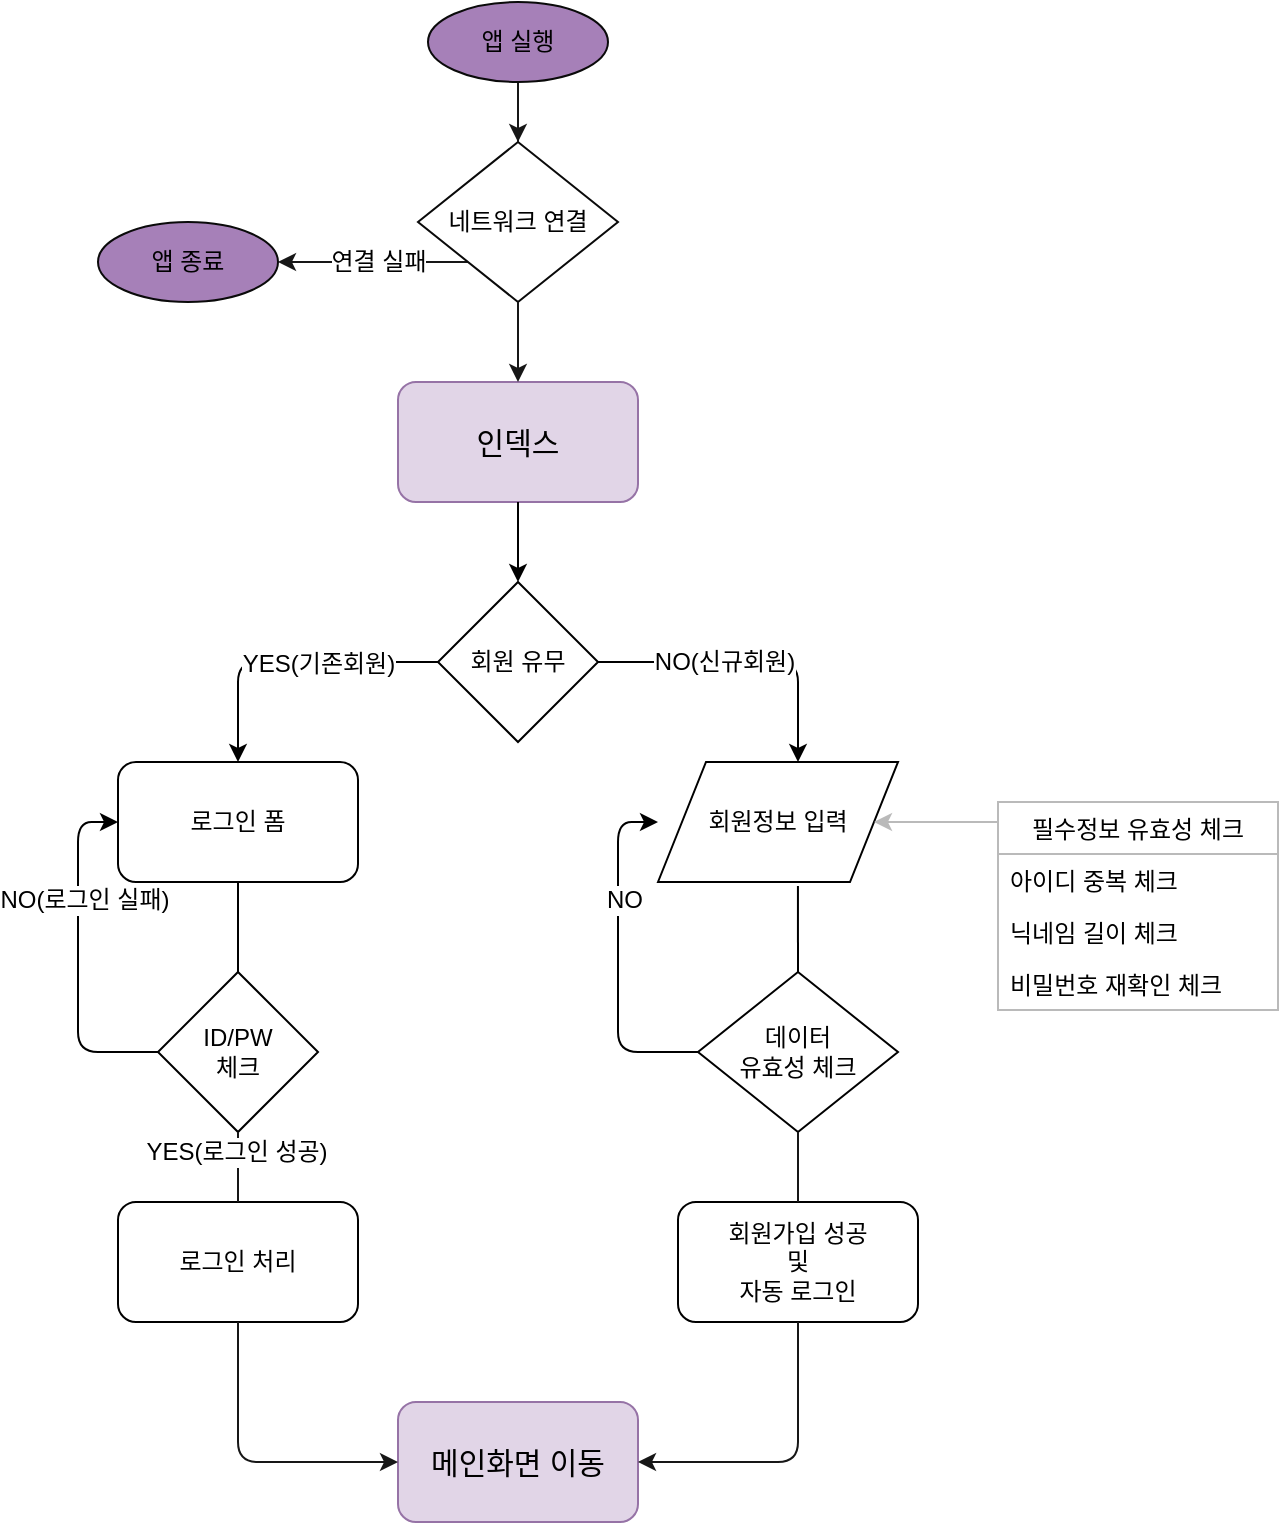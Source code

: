 <mxfile version="12.3.9" type="onedrive" pages="2"><diagram name="Log-in" id="74e2e168-ea6b-b213-b513-2b3c1d86103e"><mxGraphModel dx="964" dy="539" grid="1" gridSize="10" guides="1" tooltips="1" connect="1" arrows="1" fold="1" page="1" pageScale="1" pageWidth="1100" pageHeight="850" background="#ffffff" math="0" shadow="0"><root><mxCell id="0"/><mxCell id="1" parent="0"/><mxCell id="LL7CRL7ho0jkjb7n4CGV-4" value="" style="endArrow=classic;html=1;strokeColor=#171717;exitX=0;exitY=1;exitDx=0;exitDy=0;entryX=1;entryY=0.5;entryDx=0;entryDy=0;" parent="1" source="LL7CRL7ho0jkjb7n4CGV-1" target="dfp_E-g7b2S45pGnx6Qz-3" edge="1"><mxGeometry width="50" height="50" relative="1" as="geometry"><mxPoint x="280" y="150" as="sourcePoint"/><mxPoint x="260" y="180" as="targetPoint"/><Array as="points"><mxPoint x="280" y="160"/></Array></mxGeometry></mxCell><mxCell id="LL7CRL7ho0jkjb7n4CGV-6" value="연결 실패" style="text;html=1;resizable=0;points=[];align=center;verticalAlign=middle;labelBackgroundColor=#ffffff;" parent="LL7CRL7ho0jkjb7n4CGV-4" vertex="1" connectable="0"><mxGeometry x="-0.495" y="1" relative="1" as="geometry"><mxPoint x="-21" y="-1" as="offset"/></mxGeometry></mxCell><mxCell id="ZnXex-wxuNhb8ZUs6X9f-2" value="&lt;font style=&quot;font-size: 15px&quot;&gt;인덱스&lt;/font&gt;" style="rounded=1;whiteSpace=wrap;html=1;labelBackgroundColor=none;fillColor=#e1d5e7;strokeColor=#9673a6;" parent="1" vertex="1"><mxGeometry x="320" y="220" width="120" height="60" as="geometry"/></mxCell><mxCell id="ZnXex-wxuNhb8ZUs6X9f-3" value="회원 유무" style="rhombus;whiteSpace=wrap;html=1;" parent="1" vertex="1"><mxGeometry x="340" y="320" width="80" height="80" as="geometry"/></mxCell><mxCell id="ZnXex-wxuNhb8ZUs6X9f-5" value="" style="endArrow=classic;html=1;exitX=0;exitY=0.5;exitDx=0;exitDy=0;" parent="1" source="ZnXex-wxuNhb8ZUs6X9f-3" edge="1"><mxGeometry width="50" height="50" relative="1" as="geometry"><mxPoint x="280" y="390" as="sourcePoint"/><mxPoint x="240" y="410" as="targetPoint"/><Array as="points"><mxPoint x="240" y="360"/></Array></mxGeometry></mxCell><mxCell id="ZnXex-wxuNhb8ZUs6X9f-8" value="YES(기존회원)" style="text;html=1;resizable=0;points=[];align=center;verticalAlign=middle;labelBackgroundColor=#ffffff;" parent="ZnXex-wxuNhb8ZUs6X9f-5" vertex="1" connectable="0"><mxGeometry x="-0.2" y="1" relative="1" as="geometry"><mxPoint as="offset"/></mxGeometry></mxCell><mxCell id="ZnXex-wxuNhb8ZUs6X9f-9" value="" style="endArrow=classic;html=1;exitX=1;exitY=0.5;exitDx=0;exitDy=0;" parent="1" source="ZnXex-wxuNhb8ZUs6X9f-3" edge="1"><mxGeometry width="50" height="50" relative="1" as="geometry"><mxPoint x="420" y="390" as="sourcePoint"/><mxPoint x="520" y="410" as="targetPoint"/><Array as="points"><mxPoint x="520" y="360"/></Array></mxGeometry></mxCell><mxCell id="ZnXex-wxuNhb8ZUs6X9f-16" value="NO(신규회원)" style="text;html=1;resizable=0;points=[];align=center;verticalAlign=middle;labelBackgroundColor=#ffffff;" parent="ZnXex-wxuNhb8ZUs6X9f-9" vertex="1" connectable="0"><mxGeometry x="-0.16" relative="1" as="geometry"><mxPoint as="offset"/></mxGeometry></mxCell><mxCell id="ZnXex-wxuNhb8ZUs6X9f-17" value="" style="endArrow=classic;html=1;exitX=0.5;exitY=1;exitDx=0;exitDy=0;entryX=0.5;entryY=0;entryDx=0;entryDy=0;" parent="1" source="ZnXex-wxuNhb8ZUs6X9f-2" target="ZnXex-wxuNhb8ZUs6X9f-3" edge="1"><mxGeometry width="50" height="50" relative="1" as="geometry"><mxPoint x="230" y="490" as="sourcePoint"/><mxPoint x="280" y="440" as="targetPoint"/></mxGeometry></mxCell><mxCell id="ZnXex-wxuNhb8ZUs6X9f-18" value="로그인 폼" style="rounded=1;whiteSpace=wrap;html=1;" parent="1" vertex="1"><mxGeometry x="180" y="410" width="120" height="60" as="geometry"/></mxCell><mxCell id="ZnXex-wxuNhb8ZUs6X9f-19" value="ID/PW&lt;br&gt;체크" style="rhombus;whiteSpace=wrap;html=1;" parent="1" vertex="1"><mxGeometry x="200" y="515" width="80" height="80" as="geometry"/></mxCell><mxCell id="ZnXex-wxuNhb8ZUs6X9f-22" value="" style="endArrow=none;html=1;entryX=0.5;entryY=1;entryDx=0;entryDy=0;exitX=0.5;exitY=0;exitDx=0;exitDy=0;" parent="1" source="ZnXex-wxuNhb8ZUs6X9f-19" target="ZnXex-wxuNhb8ZUs6X9f-18" edge="1"><mxGeometry width="50" height="50" relative="1" as="geometry"><mxPoint x="180" y="670" as="sourcePoint"/><mxPoint x="230" y="620" as="targetPoint"/></mxGeometry></mxCell><mxCell id="ZnXex-wxuNhb8ZUs6X9f-23" value="" style="endArrow=classic;html=1;exitX=0;exitY=0.5;exitDx=0;exitDy=0;entryX=0;entryY=0.5;entryDx=0;entryDy=0;" parent="1" source="ZnXex-wxuNhb8ZUs6X9f-19" target="ZnXex-wxuNhb8ZUs6X9f-18" edge="1"><mxGeometry width="50" height="50" relative="1" as="geometry"><mxPoint x="180" y="670" as="sourcePoint"/><mxPoint x="230" y="620" as="targetPoint"/><Array as="points"><mxPoint x="160" y="555"/><mxPoint x="160" y="440"/></Array></mxGeometry></mxCell><mxCell id="ZnXex-wxuNhb8ZUs6X9f-24" value="NO(로그인 실패)" style="text;html=1;resizable=0;points=[];align=center;verticalAlign=middle;labelBackgroundColor=#ffffff;" parent="ZnXex-wxuNhb8ZUs6X9f-23" vertex="1" connectable="0"><mxGeometry x="0.326" y="-3" relative="1" as="geometry"><mxPoint as="offset"/></mxGeometry></mxCell><mxCell id="ZnXex-wxuNhb8ZUs6X9f-25" value="회원정보 입력" style="shape=parallelogram;perimeter=parallelogramPerimeter;whiteSpace=wrap;html=1;" parent="1" vertex="1"><mxGeometry x="450" y="410" width="120" height="60" as="geometry"/></mxCell><mxCell id="ZnXex-wxuNhb8ZUs6X9f-33" value="필수정보 유효성 체크" style="swimlane;fontStyle=0;childLayout=stackLayout;horizontal=1;startSize=26;fillColor=none;horizontalStack=0;resizeParent=1;resizeParentMax=0;resizeLast=0;collapsible=1;marginBottom=0;labelBorderColor=none;strokeColor=#bababa;labelBackgroundColor=none;" parent="1" vertex="1"><mxGeometry x="620" y="430" width="140" height="104" as="geometry"><mxRectangle x="430" y="410" width="50" height="26" as="alternateBounds"/></mxGeometry></mxCell><mxCell id="ZnXex-wxuNhb8ZUs6X9f-34" value="아이디 중복 체크" style="text;strokeColor=none;fillColor=none;align=left;verticalAlign=top;spacingLeft=4;spacingRight=4;overflow=hidden;rotatable=0;points=[[0,0.5],[1,0.5]];portConstraint=eastwest;" parent="ZnXex-wxuNhb8ZUs6X9f-33" vertex="1"><mxGeometry y="26" width="140" height="26" as="geometry"/></mxCell><mxCell id="ZnXex-wxuNhb8ZUs6X9f-35" value="닉네임 길이 체크" style="text;strokeColor=none;fillColor=none;align=left;verticalAlign=top;spacingLeft=4;spacingRight=4;overflow=hidden;rotatable=0;points=[[0,0.5],[1,0.5]];portConstraint=eastwest;" parent="ZnXex-wxuNhb8ZUs6X9f-33" vertex="1"><mxGeometry y="52" width="140" height="26" as="geometry"/></mxCell><mxCell id="ZnXex-wxuNhb8ZUs6X9f-36" value="비밀번호 재확인 체크" style="text;strokeColor=none;fillColor=none;align=left;verticalAlign=top;spacingLeft=4;spacingRight=4;overflow=hidden;rotatable=0;points=[[0,0.5],[1,0.5]];portConstraint=eastwest;" parent="ZnXex-wxuNhb8ZUs6X9f-33" vertex="1"><mxGeometry y="78" width="140" height="26" as="geometry"/></mxCell><mxCell id="ZnXex-wxuNhb8ZUs6X9f-47" value="" style="endArrow=classic;html=1;entryX=1;entryY=0.5;entryDx=0;entryDy=0;fillColor=#f5f5f5;strokeColor=#BABABA;" parent="1" target="ZnXex-wxuNhb8ZUs6X9f-25" edge="1"><mxGeometry width="50" height="50" relative="1" as="geometry"><mxPoint x="620" y="440" as="sourcePoint"/><mxPoint x="420" y="620" as="targetPoint"/></mxGeometry></mxCell><mxCell id="ZnXex-wxuNhb8ZUs6X9f-48" value="데이터&lt;br&gt;유효성 체크" style="rhombus;whiteSpace=wrap;html=1;" parent="1" vertex="1"><mxGeometry x="470" y="515" width="100" height="80" as="geometry"/></mxCell><mxCell id="ZnXex-wxuNhb8ZUs6X9f-49" value="" style="endArrow=none;html=1;entryX=0.583;entryY=1.033;entryDx=0;entryDy=0;exitX=0.5;exitY=0;exitDx=0;exitDy=0;entryPerimeter=0;" parent="1" source="ZnXex-wxuNhb8ZUs6X9f-48" target="ZnXex-wxuNhb8ZUs6X9f-25" edge="1"><mxGeometry width="50" height="50" relative="1" as="geometry"><mxPoint x="450" y="670" as="sourcePoint"/><mxPoint x="510" y="470" as="targetPoint"/></mxGeometry></mxCell><mxCell id="ZnXex-wxuNhb8ZUs6X9f-50" value="" style="endArrow=classic;html=1;exitX=0;exitY=0.5;exitDx=0;exitDy=0;entryX=0;entryY=0.5;entryDx=0;entryDy=0;" parent="1" source="ZnXex-wxuNhb8ZUs6X9f-48" edge="1"><mxGeometry width="50" height="50" relative="1" as="geometry"><mxPoint x="450" y="670" as="sourcePoint"/><mxPoint x="450" y="440" as="targetPoint"/><Array as="points"><mxPoint x="430" y="555"/><mxPoint x="430" y="440"/></Array></mxGeometry></mxCell><mxCell id="ZnXex-wxuNhb8ZUs6X9f-51" value="NO" style="text;html=1;resizable=0;points=[];align=center;verticalAlign=middle;labelBackgroundColor=#ffffff;" parent="ZnXex-wxuNhb8ZUs6X9f-50" vertex="1" connectable="0"><mxGeometry x="0.326" y="-3" relative="1" as="geometry"><mxPoint as="offset"/></mxGeometry></mxCell><mxCell id="ZnXex-wxuNhb8ZUs6X9f-52" value="회원가입 성공&lt;br&gt;및&lt;br&gt;자동 로그인" style="rounded=1;whiteSpace=wrap;html=1;" parent="1" vertex="1"><mxGeometry x="460" y="630" width="120" height="60" as="geometry"/></mxCell><mxCell id="ZnXex-wxuNhb8ZUs6X9f-53" value="" style="endArrow=none;html=1;strokeColor=#171717;entryX=0.5;entryY=1;entryDx=0;entryDy=0;exitX=0.5;exitY=0;exitDx=0;exitDy=0;" parent="1" source="ZnXex-wxuNhb8ZUs6X9f-52" target="ZnXex-wxuNhb8ZUs6X9f-48" edge="1"><mxGeometry width="50" height="50" relative="1" as="geometry"><mxPoint x="500" y="640" as="sourcePoint"/><mxPoint x="520" y="600" as="targetPoint"/></mxGeometry></mxCell><mxCell id="ZnXex-wxuNhb8ZUs6X9f-54" value="로그인 처리" style="rounded=1;whiteSpace=wrap;html=1;" parent="1" vertex="1"><mxGeometry x="180" y="630" width="120" height="60" as="geometry"/></mxCell><mxCell id="ZnXex-wxuNhb8ZUs6X9f-55" value="" style="endArrow=none;html=1;strokeColor=#171717;entryX=0.5;entryY=1;entryDx=0;entryDy=0;exitX=0.5;exitY=0;exitDx=0;exitDy=0;" parent="1" source="ZnXex-wxuNhb8ZUs6X9f-54" target="ZnXex-wxuNhb8ZUs6X9f-19" edge="1"><mxGeometry width="50" height="50" relative="1" as="geometry"><mxPoint x="130" y="760" as="sourcePoint"/><mxPoint x="250" y="600" as="targetPoint"/></mxGeometry></mxCell><mxCell id="ZnXex-wxuNhb8ZUs6X9f-56" value="YES(로그인 성공)" style="text;html=1;resizable=0;points=[];align=center;verticalAlign=middle;labelBackgroundColor=#ffffff;" parent="ZnXex-wxuNhb8ZUs6X9f-55" vertex="1" connectable="0"><mxGeometry x="0.461" y="1" relative="1" as="geometry"><mxPoint as="offset"/></mxGeometry></mxCell><mxCell id="ZnXex-wxuNhb8ZUs6X9f-57" value="&lt;span style=&quot;font-size: 15px&quot;&gt;메인화면 이동&lt;/span&gt;" style="rounded=1;whiteSpace=wrap;html=1;labelBackgroundColor=none;fillColor=#e1d5e7;strokeColor=#9673a6;" parent="1" vertex="1"><mxGeometry x="320" y="730" width="120" height="60" as="geometry"/></mxCell><mxCell id="ZnXex-wxuNhb8ZUs6X9f-59" value="" style="endArrow=classic;html=1;strokeColor=#171717;exitX=0.5;exitY=1;exitDx=0;exitDy=0;entryX=1;entryY=0.5;entryDx=0;entryDy=0;" parent="1" source="ZnXex-wxuNhb8ZUs6X9f-52" target="ZnXex-wxuNhb8ZUs6X9f-57" edge="1"><mxGeometry width="50" height="50" relative="1" as="geometry"><mxPoint x="470" y="780" as="sourcePoint"/><mxPoint x="520" y="730" as="targetPoint"/><Array as="points"><mxPoint x="520" y="760"/></Array></mxGeometry></mxCell><mxCell id="ZnXex-wxuNhb8ZUs6X9f-60" value="" style="endArrow=classic;html=1;strokeColor=#171717;entryX=0;entryY=0.5;entryDx=0;entryDy=0;exitX=0.5;exitY=1;exitDx=0;exitDy=0;" parent="1" source="ZnXex-wxuNhb8ZUs6X9f-54" target="ZnXex-wxuNhb8ZUs6X9f-57" edge="1"><mxGeometry width="50" height="50" relative="1" as="geometry"><mxPoint x="230" y="780" as="sourcePoint"/><mxPoint x="280" y="730" as="targetPoint"/><Array as="points"><mxPoint x="240" y="760"/></Array></mxGeometry></mxCell><mxCell id="LL7CRL7ho0jkjb7n4CGV-1" value="네트워크 연결" style="rhombus;whiteSpace=wrap;html=1;labelBackgroundColor=none;strokeColor=#0A0A0A;" parent="1" vertex="1"><mxGeometry x="330" y="100" width="100" height="80" as="geometry"/></mxCell><mxCell id="LL7CRL7ho0jkjb7n4CGV-3" value="" style="endArrow=classic;html=1;strokeColor=#171717;entryX=0.5;entryY=0;entryDx=0;entryDy=0;exitX=0.5;exitY=1;exitDx=0;exitDy=0;" parent="1" source="LL7CRL7ho0jkjb7n4CGV-1" target="ZnXex-wxuNhb8ZUs6X9f-2" edge="1"><mxGeometry width="50" height="50" relative="1" as="geometry"><mxPoint x="350" y="200" as="sourcePoint"/><mxPoint x="400" y="150" as="targetPoint"/></mxGeometry></mxCell><mxCell id="LL7CRL7ho0jkjb7n4CGV-8" value="" style="endArrow=none;html=1;strokeColor=#171717;entryX=0.5;entryY=1;entryDx=0;entryDy=0;exitX=0.5;exitY=0;exitDx=0;exitDy=0;" parent="1" source="LL7CRL7ho0jkjb7n4CGV-1" edge="1"><mxGeometry width="50" height="50" relative="1" as="geometry"><mxPoint x="370" y="120" as="sourcePoint"/><mxPoint x="380" y="70" as="targetPoint"/></mxGeometry></mxCell><mxCell id="dfp_E-g7b2S45pGnx6Qz-2" value="" style="edgeStyle=orthogonalEdgeStyle;rounded=0;orthogonalLoop=1;jettySize=auto;html=1;strokeColor=#171717;exitX=0.5;exitY=1;exitDx=0;exitDy=0;" parent="1" source="dfp_E-g7b2S45pGnx6Qz-1" target="LL7CRL7ho0jkjb7n4CGV-1" edge="1"><mxGeometry relative="1" as="geometry"/></mxCell><mxCell id="dfp_E-g7b2S45pGnx6Qz-1" value="앱 실행" style="ellipse;whiteSpace=wrap;html=1;labelBackgroundColor=none;strokeColor=#0A0A0A;fillColor=#A680B8;" parent="1" vertex="1"><mxGeometry x="335" y="30" width="90" height="40" as="geometry"/></mxCell><mxCell id="dfp_E-g7b2S45pGnx6Qz-3" value="앱 종료" style="ellipse;whiteSpace=wrap;html=1;labelBackgroundColor=none;strokeColor=#0A0A0A;fillColor=#A680B8;" parent="1" vertex="1"><mxGeometry x="170" y="140" width="90" height="40" as="geometry"/></mxCell></root></mxGraphModel></diagram><diagram id="YJBhfMKDZl7mQnNLi0f7" name="Main Page"><mxGraphModel dx="1928" dy="1078" grid="1" gridSize="10" guides="1" tooltips="1" connect="1" arrows="1" fold="1" page="1" pageScale="1" pageWidth="827" pageHeight="1169" math="0" shadow="0"><root><mxCell id="H-i-yk4U3IOn-q89FmnQ-0"/><mxCell id="H-i-yk4U3IOn-q89FmnQ-1" parent="H-i-yk4U3IOn-q89FmnQ-0"/><mxCell id="Wct05FEWjWWatnvo0D67-0" value="&lt;span style=&quot;font-size: 15px&quot;&gt;메인화면&lt;/span&gt;" style="rounded=1;whiteSpace=wrap;html=1;labelBackgroundColor=none;fillColor=#e1d5e7;strokeColor=#9673a6;" parent="H-i-yk4U3IOn-q89FmnQ-1" vertex="1"><mxGeometry x="900" y="60" width="120" height="60" as="geometry"/></mxCell><mxCell id="Fy0FXyMTk-oezIO-cPA2-5" style="edgeStyle=orthogonalEdgeStyle;rounded=0;orthogonalLoop=1;jettySize=auto;html=1;exitX=0.75;exitY=1;exitDx=0;exitDy=0;entryX=0.5;entryY=0;entryDx=0;entryDy=0;strokeColor=#171717;endArrow=none;endFill=0;" parent="H-i-yk4U3IOn-q89FmnQ-1" source="NPK5zkkTzJlFKnmBP8ig-86" target="U26ihh4FWvxSaIrUNKUW-2" edge="1"><mxGeometry relative="1" as="geometry"><Array as="points"><mxPoint x="610" y="846.5"/></Array></mxGeometry></mxCell><mxCell id="NPK5zkkTzJlFKnmBP8ig-86" value="완결" style="rounded=1;whiteSpace=wrap;html=1;labelBackgroundColor=none;strokeColor=#9673a6;fillColor=#e1d5e7;" parent="H-i-yk4U3IOn-q89FmnQ-1" vertex="1"><mxGeometry x="520" y="256.5" width="120" height="30" as="geometry"/></mxCell><mxCell id="NPK5zkkTzJlFKnmBP8ig-88" value="검색" style="rounded=1;whiteSpace=wrap;html=1;labelBackgroundColor=none;strokeColor=#9673a6;fillColor=#e1d5e7;" parent="H-i-yk4U3IOn-q89FmnQ-1" vertex="1"><mxGeometry x="840" y="256.5" width="120" height="60" as="geometry"/></mxCell><mxCell id="Vjn4NgFZdwxoFB7Qi_Ha-0" value="검색 결과" style="rounded=1;whiteSpace=wrap;html=1;labelBackgroundColor=none;" parent="H-i-yk4U3IOn-q89FmnQ-1" vertex="1"><mxGeometry x="840" y="356.5" width="120" height="60" as="geometry"/></mxCell><mxCell id="U26ihh4FWvxSaIrUNKUW-2" value="작품 숨김" style="rhombus;whiteSpace=wrap;html=1;labelBackgroundColor=none;" parent="H-i-yk4U3IOn-q89FmnQ-1" vertex="1"><mxGeometry x="540" y="846.5" width="80" height="80" as="geometry"/></mxCell><mxCell id="U26ihh4FWvxSaIrUNKUW-3" value="확장 검색 결과" style="rounded=1;whiteSpace=wrap;html=1;labelBackgroundColor=none;" parent="H-i-yk4U3IOn-q89FmnQ-1" vertex="1"><mxGeometry x="520" y="966.5" width="120" height="60" as="geometry"/></mxCell><mxCell id="U26ihh4FWvxSaIrUNKUW-5" value="" style="endArrow=classic;html=1;strokeColor=#171717;exitX=0.5;exitY=1;exitDx=0;exitDy=0;entryX=0.5;entryY=0;entryDx=0;entryDy=0;" parent="H-i-yk4U3IOn-q89FmnQ-1" source="NPK5zkkTzJlFKnmBP8ig-88" target="Vjn4NgFZdwxoFB7Qi_Ha-0" edge="1"><mxGeometry width="50" height="50" relative="1" as="geometry"><mxPoint x="880" y="366.5" as="sourcePoint"/><mxPoint x="930" y="316.5" as="targetPoint"/></mxGeometry></mxCell><mxCell id="U26ihh4FWvxSaIrUNKUW-6" value="" style="endArrow=classic;html=1;strokeColor=#171717;exitX=0.5;exitY=1;exitDx=0;exitDy=0;entryX=0.5;entryY=0;entryDx=0;entryDy=0;" parent="H-i-yk4U3IOn-q89FmnQ-1" source="U26ihh4FWvxSaIrUNKUW-2" target="U26ihh4FWvxSaIrUNKUW-3" edge="1"><mxGeometry width="50" height="50" relative="1" as="geometry"><mxPoint x="504.5" y="876.5" as="sourcePoint"/><mxPoint x="444.5" y="876.5" as="targetPoint"/></mxGeometry></mxCell><mxCell id="U26ihh4FWvxSaIrUNKUW-9" value="Yes" style="text;html=1;resizable=0;points=[];align=center;verticalAlign=middle;labelBackgroundColor=#ffffff;" parent="U26ihh4FWvxSaIrUNKUW-6" vertex="1" connectable="0"><mxGeometry x="-0.5" y="-2" relative="1" as="geometry"><mxPoint x="-16" as="offset"/></mxGeometry></mxCell><mxCell id="U26ihh4FWvxSaIrUNKUW-8" value="" style="endArrow=none;html=1;strokeColor=#171717;entryX=0.5;entryY=1;entryDx=0;entryDy=0;exitX=1;exitY=0.5;exitDx=0;exitDy=0;" parent="H-i-yk4U3IOn-q89FmnQ-1" source="U26ihh4FWvxSaIrUNKUW-2" target="Vjn4NgFZdwxoFB7Qi_Ha-0" edge="1"><mxGeometry width="50" height="50" relative="1" as="geometry"><mxPoint x="880" y="466.5" as="sourcePoint"/><mxPoint x="930" y="416.5" as="targetPoint"/><Array as="points"><mxPoint x="900" y="886.5"/></Array></mxGeometry></mxCell><mxCell id="U26ihh4FWvxSaIrUNKUW-10" value="웹툰 검색 결과" style="rounded=0;whiteSpace=wrap;html=1;labelBackgroundColor=none;" parent="H-i-yk4U3IOn-q89FmnQ-1" vertex="1"><mxGeometry x="980" y="346.5" width="120" height="30" as="geometry"/></mxCell><mxCell id="U26ihh4FWvxSaIrUNKUW-11" value="작가 검색 결과" style="rounded=0;whiteSpace=wrap;html=1;labelBackgroundColor=none;" parent="H-i-yk4U3IOn-q89FmnQ-1" vertex="1"><mxGeometry x="980" y="396.5" width="120" height="30" as="geometry"/></mxCell><mxCell id="U26ihh4FWvxSaIrUNKUW-12" value="" style="endArrow=none;html=1;strokeColor=#171717;entryX=0;entryY=0.5;entryDx=0;entryDy=0;exitX=1;exitY=0.25;exitDx=0;exitDy=0;" parent="H-i-yk4U3IOn-q89FmnQ-1" source="Vjn4NgFZdwxoFB7Qi_Ha-0" target="U26ihh4FWvxSaIrUNKUW-10" edge="1"><mxGeometry width="50" height="50" relative="1" as="geometry"><mxPoint x="790" y="586.5" as="sourcePoint"/><mxPoint x="840" y="536.5" as="targetPoint"/></mxGeometry></mxCell><mxCell id="U26ihh4FWvxSaIrUNKUW-13" value="" style="endArrow=none;html=1;strokeColor=#171717;exitX=1;exitY=0.75;exitDx=0;exitDy=0;entryX=0;entryY=0.5;entryDx=0;entryDy=0;" parent="H-i-yk4U3IOn-q89FmnQ-1" source="Vjn4NgFZdwxoFB7Qi_Ha-0" target="U26ihh4FWvxSaIrUNKUW-11" edge="1"><mxGeometry width="50" height="50" relative="1" as="geometry"><mxPoint x="1010" y="326.5" as="sourcePoint"/><mxPoint x="1060" y="276.5" as="targetPoint"/></mxGeometry></mxCell><mxCell id="U26ihh4FWvxSaIrUNKUW-14" value="요일별" style="swimlane;fontStyle=0;childLayout=stackLayout;horizontal=1;startSize=26;fillColor=#e1d5e7;horizontalStack=0;resizeParent=1;resizeParentMax=0;resizeLast=0;collapsible=1;marginBottom=0;labelBackgroundColor=none;strokeColor=#9673a6;" parent="H-i-yk4U3IOn-q89FmnQ-1" vertex="1"><mxGeometry x="190" y="257.5" width="140" height="208" as="geometry"/></mxCell><mxCell id="U26ihh4FWvxSaIrUNKUW-15" value="월" style="text;strokeColor=#000000;fillColor=none;align=center;verticalAlign=top;spacingLeft=4;spacingRight=4;overflow=hidden;rotatable=0;points=[[0,0.5],[1,0.5]];portConstraint=eastwest;" parent="U26ihh4FWvxSaIrUNKUW-14" vertex="1"><mxGeometry y="26" width="140" height="26" as="geometry"/></mxCell><mxCell id="U26ihh4FWvxSaIrUNKUW-16" value="화" style="text;strokeColor=#000000;fillColor=none;align=center;verticalAlign=top;spacingLeft=4;spacingRight=4;overflow=hidden;rotatable=0;points=[[0,0.5],[1,0.5]];portConstraint=eastwest;" parent="U26ihh4FWvxSaIrUNKUW-14" vertex="1"><mxGeometry y="52" width="140" height="26" as="geometry"/></mxCell><mxCell id="U26ihh4FWvxSaIrUNKUW-18" value="수" style="text;strokeColor=#000000;fillColor=none;align=center;verticalAlign=top;spacingLeft=4;spacingRight=4;overflow=hidden;rotatable=0;points=[[0,0.5],[1,0.5]];portConstraint=eastwest;" parent="U26ihh4FWvxSaIrUNKUW-14" vertex="1"><mxGeometry y="78" width="140" height="26" as="geometry"/></mxCell><mxCell id="U26ihh4FWvxSaIrUNKUW-17" value="목" style="text;strokeColor=#000000;fillColor=none;align=center;verticalAlign=top;spacingLeft=4;spacingRight=4;overflow=hidden;rotatable=0;points=[[0,0.5],[1,0.5]];portConstraint=eastwest;" parent="U26ihh4FWvxSaIrUNKUW-14" vertex="1"><mxGeometry y="104" width="140" height="26" as="geometry"/></mxCell><mxCell id="U26ihh4FWvxSaIrUNKUW-19" value="금" style="text;strokeColor=#000000;fillColor=none;align=center;verticalAlign=top;spacingLeft=4;spacingRight=4;overflow=hidden;rotatable=0;points=[[0,0.5],[1,0.5]];portConstraint=eastwest;" parent="U26ihh4FWvxSaIrUNKUW-14" vertex="1"><mxGeometry y="130" width="140" height="26" as="geometry"/></mxCell><mxCell id="U26ihh4FWvxSaIrUNKUW-20" value="토" style="text;strokeColor=#000000;fillColor=none;align=center;verticalAlign=top;spacingLeft=4;spacingRight=4;overflow=hidden;rotatable=0;points=[[0,0.5],[1,0.5]];portConstraint=eastwest;" parent="U26ihh4FWvxSaIrUNKUW-14" vertex="1"><mxGeometry y="156" width="140" height="26" as="geometry"/></mxCell><mxCell id="U26ihh4FWvxSaIrUNKUW-21" value="일" style="text;strokeColor=#000000;fillColor=none;align=center;verticalAlign=top;spacingLeft=4;spacingRight=4;overflow=hidden;rotatable=0;points=[[0,0.5],[1,0.5]];portConstraint=eastwest;" parent="U26ihh4FWvxSaIrUNKUW-14" vertex="1"><mxGeometry y="182" width="140" height="26" as="geometry"/></mxCell><mxCell id="U26ihh4FWvxSaIrUNKUW-23" value="2차 정렬 기준" style="swimlane;fontStyle=0;childLayout=stackLayout;horizontal=1;startSize=26;fillColor=none;horizontalStack=0;resizeParent=1;resizeParentMax=0;resizeLast=0;collapsible=1;marginBottom=0;labelBackgroundColor=none;strokeColor=#BABABA;align=center;" parent="H-i-yk4U3IOn-q89FmnQ-1" vertex="1"><mxGeometry x="374.5" y="686.5" width="91" height="104" as="geometry"/></mxCell><mxCell id="U26ihh4FWvxSaIrUNKUW-24" value="제목순" style="text;strokeColor=none;fillColor=none;align=center;verticalAlign=top;spacingLeft=4;spacingRight=4;overflow=hidden;rotatable=0;points=[[0,0.5],[1,0.5]];portConstraint=eastwest;" parent="U26ihh4FWvxSaIrUNKUW-23" vertex="1"><mxGeometry y="26" width="91" height="26" as="geometry"/></mxCell><mxCell id="U26ihh4FWvxSaIrUNKUW-25" value="업데이트순" style="text;strokeColor=none;fillColor=none;align=center;verticalAlign=top;spacingLeft=4;spacingRight=4;overflow=hidden;rotatable=0;points=[[0,0.5],[1,0.5]];portConstraint=eastwest;" parent="U26ihh4FWvxSaIrUNKUW-23" vertex="1"><mxGeometry y="52" width="91" height="26" as="geometry"/></mxCell><mxCell id="U26ihh4FWvxSaIrUNKUW-26" value="연재처순" style="text;strokeColor=none;fillColor=none;align=center;verticalAlign=top;spacingLeft=4;spacingRight=4;overflow=hidden;rotatable=0;points=[[0,0.5],[1,0.5]];portConstraint=eastwest;" parent="U26ihh4FWvxSaIrUNKUW-23" vertex="1"><mxGeometry y="78" width="91" height="26" as="geometry"/></mxCell><mxCell id="U26ihh4FWvxSaIrUNKUW-71" style="edgeStyle=orthogonalEdgeStyle;rounded=0;orthogonalLoop=1;jettySize=auto;html=1;exitX=0.739;exitY=0.985;exitDx=0;exitDy=0;entryX=0.5;entryY=0;entryDx=0;entryDy=0;strokeColor=#171717;exitPerimeter=0;" parent="H-i-yk4U3IOn-q89FmnQ-1" source="U26ihh4FWvxSaIrUNKUW-59" target="U26ihh4FWvxSaIrUNKUW-27" edge="1"><mxGeometry relative="1" as="geometry"><Array as="points"><mxPoint x="420" y="236.5"/><mxPoint x="420" y="236.5"/></Array></mxGeometry></mxCell><mxCell id="U26ihh4FWvxSaIrUNKUW-27" value="장르별" style="swimlane;fontStyle=0;childLayout=stackLayout;horizontal=1;startSize=26;fillColor=#e1d5e7;horizontalStack=0;resizeParent=1;resizeParentMax=0;resizeLast=0;collapsible=1;marginBottom=0;labelBackgroundColor=none;strokeColor=#9673a6;" parent="H-i-yk4U3IOn-q89FmnQ-1" vertex="1"><mxGeometry x="350" y="257.5" width="140" height="364" as="geometry"/></mxCell><mxCell id="U26ihh4FWvxSaIrUNKUW-28" value="감성" style="text;strokeColor=#000000;fillColor=none;align=center;verticalAlign=top;spacingLeft=4;spacingRight=4;overflow=hidden;rotatable=0;points=[[0,0.5],[1,0.5]];portConstraint=eastwest;" parent="U26ihh4FWvxSaIrUNKUW-27" vertex="1"><mxGeometry y="26" width="140" height="26" as="geometry"/></mxCell><mxCell id="U26ihh4FWvxSaIrUNKUW-29" value="개그" style="text;strokeColor=#000000;fillColor=none;align=center;verticalAlign=top;spacingLeft=4;spacingRight=4;overflow=hidden;rotatable=0;points=[[0,0.5],[1,0.5]];portConstraint=eastwest;" parent="U26ihh4FWvxSaIrUNKUW-27" vertex="1"><mxGeometry y="52" width="140" height="26" as="geometry"/></mxCell><mxCell id="U26ihh4FWvxSaIrUNKUW-30" value="드라마" style="text;strokeColor=#000000;fillColor=none;align=center;verticalAlign=top;spacingLeft=4;spacingRight=4;overflow=hidden;rotatable=0;points=[[0,0.5],[1,0.5]];portConstraint=eastwest;" parent="U26ihh4FWvxSaIrUNKUW-27" vertex="1"><mxGeometry y="78" width="140" height="26" as="geometry"/></mxCell><mxCell id="U26ihh4FWvxSaIrUNKUW-31" value="순정" style="text;strokeColor=#000000;fillColor=none;align=center;verticalAlign=top;spacingLeft=4;spacingRight=4;overflow=hidden;rotatable=0;points=[[0,0.5],[1,0.5]];portConstraint=eastwest;" parent="U26ihh4FWvxSaIrUNKUW-27" vertex="1"><mxGeometry y="104" width="140" height="26" as="geometry"/></mxCell><mxCell id="U26ihh4FWvxSaIrUNKUW-32" value="스릴러" style="text;strokeColor=#000000;fillColor=none;align=center;verticalAlign=top;spacingLeft=4;spacingRight=4;overflow=hidden;rotatable=0;points=[[0,0.5],[1,0.5]];portConstraint=eastwest;" parent="U26ihh4FWvxSaIrUNKUW-27" vertex="1"><mxGeometry y="130" width="140" height="26" as="geometry"/></mxCell><mxCell id="U26ihh4FWvxSaIrUNKUW-33" value="스토리" style="text;strokeColor=#000000;fillColor=none;align=center;verticalAlign=top;spacingLeft=4;spacingRight=4;overflow=hidden;rotatable=0;points=[[0,0.5],[1,0.5]];portConstraint=eastwest;" parent="U26ihh4FWvxSaIrUNKUW-27" vertex="1"><mxGeometry y="156" width="140" height="26" as="geometry"/></mxCell><mxCell id="U26ihh4FWvxSaIrUNKUW-34" value="스포츠" style="text;strokeColor=#000000;fillColor=none;align=center;verticalAlign=top;spacingLeft=4;spacingRight=4;overflow=hidden;rotatable=0;points=[[0,0.5],[1,0.5]];portConstraint=eastwest;" parent="U26ihh4FWvxSaIrUNKUW-27" vertex="1"><mxGeometry y="182" width="140" height="26" as="geometry"/></mxCell><mxCell id="U26ihh4FWvxSaIrUNKUW-35" value="시대극" style="text;strokeColor=#000000;fillColor=none;align=center;verticalAlign=top;spacingLeft=4;spacingRight=4;overflow=hidden;rotatable=0;points=[[0,0.5],[1,0.5]];portConstraint=eastwest;" parent="U26ihh4FWvxSaIrUNKUW-27" vertex="1"><mxGeometry y="208" width="140" height="26" as="geometry"/></mxCell><mxCell id="U26ihh4FWvxSaIrUNKUW-36" value="옴니버스" style="text;strokeColor=#000000;fillColor=none;align=center;verticalAlign=top;spacingLeft=4;spacingRight=4;overflow=hidden;rotatable=0;points=[[0,0.5],[1,0.5]];portConstraint=eastwest;" parent="U26ihh4FWvxSaIrUNKUW-27" vertex="1"><mxGeometry y="234" width="140" height="26" as="geometry"/></mxCell><mxCell id="U26ihh4FWvxSaIrUNKUW-37" value="액션" style="text;strokeColor=#000000;fillColor=none;align=center;verticalAlign=top;spacingLeft=4;spacingRight=4;overflow=hidden;rotatable=0;points=[[0,0.5],[1,0.5]];portConstraint=eastwest;" parent="U26ihh4FWvxSaIrUNKUW-27" vertex="1"><mxGeometry y="260" width="140" height="26" as="geometry"/></mxCell><mxCell id="U26ihh4FWvxSaIrUNKUW-38" value="일상" style="text;strokeColor=#000000;fillColor=none;align=center;verticalAlign=top;spacingLeft=4;spacingRight=4;overflow=hidden;rotatable=0;points=[[0,0.5],[1,0.5]];portConstraint=eastwest;" parent="U26ihh4FWvxSaIrUNKUW-27" vertex="1"><mxGeometry y="286" width="140" height="26" as="geometry"/></mxCell><mxCell id="U26ihh4FWvxSaIrUNKUW-39" value="에피소드" style="text;strokeColor=#000000;fillColor=none;align=center;verticalAlign=top;spacingLeft=4;spacingRight=4;overflow=hidden;rotatable=0;points=[[0,0.5],[1,0.5]];portConstraint=eastwest;" parent="U26ihh4FWvxSaIrUNKUW-27" vertex="1"><mxGeometry y="312" width="140" height="26" as="geometry"/></mxCell><mxCell id="U26ihh4FWvxSaIrUNKUW-40" value="판타지" style="text;strokeColor=#000000;fillColor=none;align=center;verticalAlign=top;spacingLeft=4;spacingRight=4;overflow=hidden;rotatable=0;points=[[0,0.5],[1,0.5]];portConstraint=eastwest;" parent="U26ihh4FWvxSaIrUNKUW-27" vertex="1"><mxGeometry y="338" width="140" height="26" as="geometry"/></mxCell><mxCell id="U26ihh4FWvxSaIrUNKUW-43" value="연재처" style="swimlane;fontStyle=0;childLayout=stackLayout;horizontal=1;startSize=26;fillColor=#e1d5e7;horizontalStack=0;resizeParent=1;resizeParentMax=0;resizeLast=0;collapsible=1;marginBottom=0;labelBackgroundColor=none;strokeColor=#9673a6;" parent="H-i-yk4U3IOn-q89FmnQ-1" vertex="1"><mxGeometry x="670" y="256.5" width="140" height="416" as="geometry"/></mxCell><mxCell id="U26ihh4FWvxSaIrUNKUW-44" value="네이버" style="text;strokeColor=#000000;fillColor=none;align=center;verticalAlign=top;spacingLeft=4;spacingRight=4;overflow=hidden;rotatable=0;points=[[0,0.5],[1,0.5]];portConstraint=eastwest;" parent="U26ihh4FWvxSaIrUNKUW-43" vertex="1"><mxGeometry y="26" width="140" height="26" as="geometry"/></mxCell><mxCell id="U26ihh4FWvxSaIrUNKUW-45" value="다음" style="text;strokeColor=#000000;fillColor=none;align=center;verticalAlign=top;spacingLeft=4;spacingRight=4;overflow=hidden;rotatable=0;points=[[0,0.5],[1,0.5]];portConstraint=eastwest;" parent="U26ihh4FWvxSaIrUNKUW-43" vertex="1"><mxGeometry y="52" width="140" height="26" as="geometry"/></mxCell><mxCell id="U26ihh4FWvxSaIrUNKUW-46" value="레진코믹스" style="text;strokeColor=#000000;fillColor=none;align=center;verticalAlign=top;spacingLeft=4;spacingRight=4;overflow=hidden;rotatable=0;points=[[0,0.5],[1,0.5]];portConstraint=eastwest;" parent="U26ihh4FWvxSaIrUNKUW-43" vertex="1"><mxGeometry y="78" width="140" height="26" as="geometry"/></mxCell><mxCell id="U26ihh4FWvxSaIrUNKUW-47" value="미스터블루" style="text;strokeColor=#000000;fillColor=none;align=center;verticalAlign=top;spacingLeft=4;spacingRight=4;overflow=hidden;rotatable=0;points=[[0,0.5],[1,0.5]];portConstraint=eastwest;" parent="U26ihh4FWvxSaIrUNKUW-43" vertex="1"><mxGeometry y="104" width="140" height="26" as="geometry"/></mxCell><mxCell id="U26ihh4FWvxSaIrUNKUW-48" value="버프툰" style="text;strokeColor=#000000;fillColor=none;align=center;verticalAlign=top;spacingLeft=4;spacingRight=4;overflow=hidden;rotatable=0;points=[[0,0.5],[1,0.5]];portConstraint=eastwest;" parent="U26ihh4FWvxSaIrUNKUW-43" vertex="1"><mxGeometry y="130" width="140" height="26" as="geometry"/></mxCell><mxCell id="U26ihh4FWvxSaIrUNKUW-49" value="봄툰" style="text;strokeColor=#000000;fillColor=none;align=center;verticalAlign=top;spacingLeft=4;spacingRight=4;overflow=hidden;rotatable=0;points=[[0,0.5],[1,0.5]];portConstraint=eastwest;" parent="U26ihh4FWvxSaIrUNKUW-43" vertex="1"><mxGeometry y="156" width="140" height="26" as="geometry"/></mxCell><mxCell id="U26ihh4FWvxSaIrUNKUW-50" value="뿌딩" style="text;strokeColor=#000000;fillColor=none;align=center;verticalAlign=top;spacingLeft=4;spacingRight=4;overflow=hidden;rotatable=0;points=[[0,0.5],[1,0.5]];portConstraint=eastwest;" parent="U26ihh4FWvxSaIrUNKUW-43" vertex="1"><mxGeometry y="182" width="140" height="26" as="geometry"/></mxCell><mxCell id="U26ihh4FWvxSaIrUNKUW-51" value="카카오페이지" style="text;strokeColor=#000000;fillColor=none;align=center;verticalAlign=top;spacingLeft=4;spacingRight=4;overflow=hidden;rotatable=0;points=[[0,0.5],[1,0.5]];portConstraint=eastwest;" parent="U26ihh4FWvxSaIrUNKUW-43" vertex="1"><mxGeometry y="208" width="140" height="26" as="geometry"/></mxCell><mxCell id="U26ihh4FWvxSaIrUNKUW-52" value="코미카" style="text;strokeColor=#000000;fillColor=none;align=center;verticalAlign=top;spacingLeft=4;spacingRight=4;overflow=hidden;rotatable=0;points=[[0,0.5],[1,0.5]];portConstraint=eastwest;" parent="U26ihh4FWvxSaIrUNKUW-43" vertex="1"><mxGeometry y="234" width="140" height="26" as="geometry"/></mxCell><mxCell id="U26ihh4FWvxSaIrUNKUW-53" value="코믹GT" style="text;strokeColor=#000000;fillColor=none;align=center;verticalAlign=top;spacingLeft=4;spacingRight=4;overflow=hidden;rotatable=0;points=[[0,0.5],[1,0.5]];portConstraint=eastwest;" parent="U26ihh4FWvxSaIrUNKUW-43" vertex="1"><mxGeometry y="260" width="140" height="26" as="geometry"/></mxCell><mxCell id="U26ihh4FWvxSaIrUNKUW-54" value="케이툰" style="text;strokeColor=#000000;fillColor=none;align=center;verticalAlign=top;spacingLeft=4;spacingRight=4;overflow=hidden;rotatable=0;points=[[0,0.5],[1,0.5]];portConstraint=eastwest;" parent="U26ihh4FWvxSaIrUNKUW-43" vertex="1"><mxGeometry y="286" width="140" height="26" as="geometry"/></mxCell><mxCell id="U26ihh4FWvxSaIrUNKUW-55" value="탑툰" style="text;strokeColor=#000000;fillColor=none;align=center;verticalAlign=top;spacingLeft=4;spacingRight=4;overflow=hidden;rotatable=0;points=[[0,0.5],[1,0.5]];portConstraint=eastwest;" parent="U26ihh4FWvxSaIrUNKUW-43" vertex="1"><mxGeometry y="312" width="140" height="26" as="geometry"/></mxCell><mxCell id="U26ihh4FWvxSaIrUNKUW-56" value="투믹스" style="text;strokeColor=#000000;fillColor=none;align=center;verticalAlign=top;spacingLeft=4;spacingRight=4;overflow=hidden;rotatable=0;points=[[0,0.5],[1,0.5]];portConstraint=eastwest;" parent="U26ihh4FWvxSaIrUNKUW-43" vertex="1"><mxGeometry y="338" width="140" height="26" as="geometry"/></mxCell><mxCell id="U26ihh4FWvxSaIrUNKUW-57" value="폭스툰" style="text;strokeColor=#000000;fillColor=none;align=center;verticalAlign=top;spacingLeft=4;spacingRight=4;overflow=hidden;rotatable=0;points=[[0,0.5],[1,0.5]];portConstraint=eastwest;" parent="U26ihh4FWvxSaIrUNKUW-43" vertex="1"><mxGeometry y="364" width="140" height="26" as="geometry"/></mxCell><mxCell id="U26ihh4FWvxSaIrUNKUW-58" value="피너툰" style="text;strokeColor=#000000;fillColor=none;align=center;verticalAlign=top;spacingLeft=4;spacingRight=4;overflow=hidden;rotatable=0;points=[[0,0.5],[1,0.5]];portConstraint=eastwest;" parent="U26ihh4FWvxSaIrUNKUW-43" vertex="1"><mxGeometry y="390" width="140" height="26" as="geometry"/></mxCell><mxCell id="U26ihh4FWvxSaIrUNKUW-69" style="edgeStyle=orthogonalEdgeStyle;rounded=0;orthogonalLoop=1;jettySize=auto;html=1;exitX=1;exitY=0;exitDx=0;exitDy=0;entryX=0.429;entryY=0.003;entryDx=0;entryDy=0;entryPerimeter=0;strokeColor=#171717;" parent="H-i-yk4U3IOn-q89FmnQ-1" source="U26ihh4FWvxSaIrUNKUW-59" target="U26ihh4FWvxSaIrUNKUW-14" edge="1"><mxGeometry relative="1" as="geometry"/></mxCell><mxCell id="U26ihh4FWvxSaIrUNKUW-59" value="" style="shape=partialRectangle;whiteSpace=wrap;html=1;bottom=1;right=1;left=1;top=0;fillColor=none;routingCenterX=-0.5;labelBackgroundColor=none;strokeColor=#0A0A0A;align=center;direction=west;" parent="H-i-yk4U3IOn-q89FmnQ-1" vertex="1"><mxGeometry x="250" y="216.5" width="650" height="40" as="geometry"/></mxCell><mxCell id="U26ihh4FWvxSaIrUNKUW-70" style="edgeStyle=orthogonalEdgeStyle;rounded=0;orthogonalLoop=1;jettySize=auto;html=1;exitX=0;exitY=0;exitDx=0;exitDy=0;entryX=0;entryY=-0.027;entryDx=0;entryDy=0;entryPerimeter=0;strokeColor=#171717;" parent="H-i-yk4U3IOn-q89FmnQ-1" source="U26ihh4FWvxSaIrUNKUW-59" target="U26ihh4FWvxSaIrUNKUW-59" edge="1"><mxGeometry relative="1" as="geometry"/></mxCell><mxCell id="U26ihh4FWvxSaIrUNKUW-73" style="edgeStyle=orthogonalEdgeStyle;rounded=0;orthogonalLoop=1;jettySize=auto;html=1;exitX=0.5;exitY=1;exitDx=0;exitDy=0;entryX=0.5;entryY=0;entryDx=0;entryDy=0;strokeColor=#171717;" parent="H-i-yk4U3IOn-q89FmnQ-1" source="U26ihh4FWvxSaIrUNKUW-59" target="U26ihh4FWvxSaIrUNKUW-59" edge="1"><mxGeometry relative="1" as="geometry"><Array as="points"><mxPoint x="575" y="226.5"/><mxPoint x="575" y="226.5"/></Array></mxGeometry></mxCell><mxCell id="U26ihh4FWvxSaIrUNKUW-74" value="" style="edgeStyle=segmentEdgeStyle;endArrow=classic;html=1;strokeColor=#BABABA;exitX=1.001;exitY=0.139;exitDx=0;exitDy=0;exitPerimeter=0;entryX=0.5;entryY=1;entryDx=0;entryDy=0;" parent="H-i-yk4U3IOn-q89FmnQ-1" source="U26ihh4FWvxSaIrUNKUW-23" target="NPK5zkkTzJlFKnmBP8ig-86" edge="1"><mxGeometry width="50" height="50" relative="1" as="geometry"><mxPoint x="470" y="722.5" as="sourcePoint"/><mxPoint x="515.5" y="672.5" as="targetPoint"/><Array as="points"><mxPoint x="580" y="700.5"/></Array></mxGeometry></mxCell><mxCell id="gJsXNyKyy_XPF4ClAeAR-0" value="" style="endArrow=classic;html=1;strokeColor=#BABABA;entryX=0.472;entryY=1.052;entryDx=0;entryDy=0;entryPerimeter=0;exitX=0.456;exitY=0.016;exitDx=0;exitDy=0;exitPerimeter=0;" parent="H-i-yk4U3IOn-q89FmnQ-1" source="U26ihh4FWvxSaIrUNKUW-23" target="U26ihh4FWvxSaIrUNKUW-40" edge="1"><mxGeometry width="50" height="50" relative="1" as="geometry"><mxPoint x="416" y="686.5" as="sourcePoint"/><mxPoint x="413" y="636.5" as="targetPoint"/></mxGeometry></mxCell><mxCell id="gJsXNyKyy_XPF4ClAeAR-1" value="" style="endArrow=classic;html=1;strokeColor=#BABABA;entryX=0.489;entryY=1.17;entryDx=0;entryDy=0;entryPerimeter=0;" parent="H-i-yk4U3IOn-q89FmnQ-1" target="U26ihh4FWvxSaIrUNKUW-21" edge="1"><mxGeometry width="50" height="50" relative="1" as="geometry"><mxPoint x="372" y="701.5" as="sourcePoint"/><mxPoint x="290" y="616.5" as="targetPoint"/><Array as="points"><mxPoint x="258" y="701.5"/></Array></mxGeometry></mxCell><mxCell id="GDXOUVQVp-zAK-8qkNeN-2" value="" style="endArrow=none;html=1;strokeColor=#171717;entryX=0.5;entryY=1;entryDx=0;entryDy=0;exitX=0.5;exitY=1;exitDx=0;exitDy=0;" parent="H-i-yk4U3IOn-q89FmnQ-1" source="U26ihh4FWvxSaIrUNKUW-59" target="Wct05FEWjWWatnvo0D67-0" edge="1"><mxGeometry width="50" height="50" relative="1" as="geometry"><mxPoint x="560" y="256.5" as="sourcePoint"/><mxPoint x="610" y="206.5" as="targetPoint"/><Array as="points"><mxPoint x="575" y="150"/><mxPoint x="960" y="150"/></Array></mxGeometry></mxCell><mxCell id="Fy0FXyMTk-oezIO-cPA2-0" value="" style="endArrow=none;html=1;strokeColor=#171717;exitX=-0.026;exitY=0.077;exitDx=0;exitDy=0;exitPerimeter=0;entryX=0;entryY=0.5;entryDx=0;entryDy=0;endFill=0;" parent="H-i-yk4U3IOn-q89FmnQ-1" source="U26ihh4FWvxSaIrUNKUW-14" target="U26ihh4FWvxSaIrUNKUW-2" edge="1"><mxGeometry width="50" height="50" relative="1" as="geometry"><mxPoint x="250" y="816.5" as="sourcePoint"/><mxPoint x="220" y="826.5" as="targetPoint"/><Array as="points"><mxPoint x="170" y="273.5"/><mxPoint x="170" y="886.5"/></Array></mxGeometry></mxCell><mxCell id="Fy0FXyMTk-oezIO-cPA2-6" value="" style="endArrow=none;html=1;strokeColor=#171717;exitX=1.01;exitY=0.044;exitDx=0;exitDy=0;exitPerimeter=0;endFill=0;" parent="H-i-yk4U3IOn-q89FmnQ-1" source="U26ihh4FWvxSaIrUNKUW-27" edge="1"><mxGeometry width="50" height="50" relative="1" as="geometry"><mxPoint x="520" y="336.5" as="sourcePoint"/><mxPoint x="510" y="886.5" as="targetPoint"/><Array as="points"><mxPoint x="510" y="273.5"/></Array></mxGeometry></mxCell><mxCell id="phwMqyCQR8Rh-63F_L7q-56" style="edgeStyle=orthogonalEdgeStyle;rounded=0;orthogonalLoop=1;jettySize=auto;html=1;exitX=0.5;exitY=0;exitDx=0;exitDy=0;entryX=0.5;entryY=1;entryDx=0;entryDy=0;endArrow=none;endFill=0;strokeColor=#171717;" parent="H-i-yk4U3IOn-q89FmnQ-1" source="phwMqyCQR8Rh-63F_L7q-0" target="Wct05FEWjWWatnvo0D67-0" edge="1"><mxGeometry relative="1" as="geometry"><Array as="points"><mxPoint x="1338" y="150"/><mxPoint x="960" y="150"/></Array></mxGeometry></mxCell><mxCell id="phwMqyCQR8Rh-63F_L7q-0" value="마이페이지" style="rounded=1;whiteSpace=wrap;html=1;labelBackgroundColor=none;strokeColor=#9673a6;fillColor=#e1d5e7;align=center;" parent="H-i-yk4U3IOn-q89FmnQ-1" vertex="1"><mxGeometry x="1278" y="256.5" width="120" height="60" as="geometry"/></mxCell><mxCell id="phwMqyCQR8Rh-63F_L7q-57" style="edgeStyle=orthogonalEdgeStyle;rounded=0;orthogonalLoop=1;jettySize=auto;html=1;exitX=0.5;exitY=0;exitDx=0;exitDy=0;entryX=0.5;entryY=1;entryDx=0;entryDy=0;endArrow=none;endFill=0;strokeColor=#171717;" parent="H-i-yk4U3IOn-q89FmnQ-1" source="phwMqyCQR8Rh-63F_L7q-1" target="Wct05FEWjWWatnvo0D67-0" edge="1"><mxGeometry relative="1" as="geometry"><Array as="points"><mxPoint x="1708" y="150"/><mxPoint x="960" y="150"/></Array></mxGeometry></mxCell><mxCell id="phwMqyCQR8Rh-63F_L7q-1" value="설정" style="rounded=1;whiteSpace=wrap;html=1;labelBackgroundColor=none;strokeColor=#9673a6;fillColor=#e1d5e7;align=center;" parent="H-i-yk4U3IOn-q89FmnQ-1" vertex="1"><mxGeometry x="1648" y="256.5" width="120" height="60" as="geometry"/></mxCell><mxCell id="phwMqyCQR8Rh-63F_L7q-2" value="" style="endArrow=none;html=1;strokeColor=#171717;entryX=0.5;entryY=1;entryDx=0;entryDy=0;" parent="H-i-yk4U3IOn-q89FmnQ-1" target="phwMqyCQR8Rh-63F_L7q-1" edge="1"><mxGeometry width="50" height="50" relative="1" as="geometry"><mxPoint x="1708" y="720" as="sourcePoint"/><mxPoint x="1208" y="1050" as="targetPoint"/></mxGeometry></mxCell><mxCell id="phwMqyCQR8Rh-63F_L7q-11" style="edgeStyle=orthogonalEdgeStyle;rounded=0;orthogonalLoop=1;jettySize=auto;html=1;exitX=0;exitY=0.5;exitDx=0;exitDy=0;endArrow=none;endFill=0;strokeColor=#171717;" parent="H-i-yk4U3IOn-q89FmnQ-1" source="phwMqyCQR8Rh-63F_L7q-3" edge="1"><mxGeometry relative="1" as="geometry"><mxPoint x="1708" y="391.93" as="targetPoint"/></mxGeometry></mxCell><mxCell id="phwMqyCQR8Rh-63F_L7q-3" value="통합 로그인 관리" style="rounded=1;whiteSpace=wrap;html=1;labelBackgroundColor=none;align=center;" parent="H-i-yk4U3IOn-q89FmnQ-1" vertex="1"><mxGeometry x="1751" y="362" width="120" height="60" as="geometry"/></mxCell><mxCell id="phwMqyCQR8Rh-63F_L7q-12" style="edgeStyle=orthogonalEdgeStyle;rounded=0;orthogonalLoop=1;jettySize=auto;html=1;exitX=0;exitY=0.5;exitDx=0;exitDy=0;endArrow=none;endFill=0;strokeColor=#171717;" parent="H-i-yk4U3IOn-q89FmnQ-1" source="phwMqyCQR8Rh-63F_L7q-4" edge="1"><mxGeometry relative="1" as="geometry"><mxPoint x="1708" y="473.093" as="targetPoint"/></mxGeometry></mxCell><mxCell id="-0v-8OtT7Bz9tEeSnOop-11" style="edgeStyle=orthogonalEdgeStyle;rounded=0;orthogonalLoop=1;jettySize=auto;html=1;exitX=1;exitY=0.5;exitDx=0;exitDy=0;entryX=0;entryY=0.5;entryDx=0;entryDy=0;endArrow=none;endFill=0;strokeColor=#171717;" parent="H-i-yk4U3IOn-q89FmnQ-1" source="phwMqyCQR8Rh-63F_L7q-4" target="-0v-8OtT7Bz9tEeSnOop-0" edge="1"><mxGeometry relative="1" as="geometry"/></mxCell><mxCell id="phwMqyCQR8Rh-63F_L7q-4" value="프로필 수정" style="rounded=1;whiteSpace=wrap;html=1;labelBackgroundColor=none;align=center;" parent="H-i-yk4U3IOn-q89FmnQ-1" vertex="1"><mxGeometry x="1751" y="443" width="120" height="60" as="geometry"/></mxCell><mxCell id="phwMqyCQR8Rh-63F_L7q-13" style="edgeStyle=orthogonalEdgeStyle;rounded=0;orthogonalLoop=1;jettySize=auto;html=1;exitX=0;exitY=0.5;exitDx=0;exitDy=0;endArrow=none;endFill=0;strokeColor=#171717;" parent="H-i-yk4U3IOn-q89FmnQ-1" source="phwMqyCQR8Rh-63F_L7q-5" edge="1"><mxGeometry relative="1" as="geometry"><mxPoint x="1708" y="554.023" as="targetPoint"/></mxGeometry></mxCell><mxCell id="phwMqyCQR8Rh-63F_L7q-5" value="숨김 작품 관리" style="rounded=1;whiteSpace=wrap;html=1;labelBackgroundColor=none;align=center;" parent="H-i-yk4U3IOn-q89FmnQ-1" vertex="1"><mxGeometry x="1751" y="524" width="120" height="60" as="geometry"/></mxCell><mxCell id="phwMqyCQR8Rh-63F_L7q-14" style="edgeStyle=orthogonalEdgeStyle;rounded=0;orthogonalLoop=1;jettySize=auto;html=1;exitX=0;exitY=0.5;exitDx=0;exitDy=0;endArrow=none;endFill=0;strokeColor=#171717;" parent="H-i-yk4U3IOn-q89FmnQ-1" source="phwMqyCQR8Rh-63F_L7q-6" edge="1"><mxGeometry relative="1" as="geometry"><mxPoint x="1708" y="634.953" as="targetPoint"/></mxGeometry></mxCell><mxCell id="phwMqyCQR8Rh-63F_L7q-6" value="공지사항" style="rounded=1;whiteSpace=wrap;html=1;labelBackgroundColor=none;align=center;" parent="H-i-yk4U3IOn-q89FmnQ-1" vertex="1"><mxGeometry x="1751" y="605" width="120" height="60" as="geometry"/></mxCell><mxCell id="phwMqyCQR8Rh-63F_L7q-15" style="edgeStyle=orthogonalEdgeStyle;rounded=0;orthogonalLoop=1;jettySize=auto;html=1;exitX=0;exitY=0.5;exitDx=0;exitDy=0;endArrow=none;endFill=0;strokeColor=#171717;" parent="H-i-yk4U3IOn-q89FmnQ-1" source="phwMqyCQR8Rh-63F_L7q-7" edge="1"><mxGeometry relative="1" as="geometry"><mxPoint x="1708" y="721" as="targetPoint"/></mxGeometry></mxCell><mxCell id="phwMqyCQR8Rh-63F_L7q-7" value="문의 및 FAQ" style="rounded=1;whiteSpace=wrap;html=1;labelBackgroundColor=none;align=center;" parent="H-i-yk4U3IOn-q89FmnQ-1" vertex="1"><mxGeometry x="1751" y="691" width="120" height="60" as="geometry"/></mxCell><mxCell id="phwMqyCQR8Rh-63F_L7q-18" value="" style="endArrow=none;html=1;strokeColor=#171717;entryX=0.5;entryY=1;entryDx=0;entryDy=0;" parent="H-i-yk4U3IOn-q89FmnQ-1" target="phwMqyCQR8Rh-63F_L7q-0" edge="1"><mxGeometry width="50" height="50" relative="1" as="geometry"><mxPoint x="1338" y="700" as="sourcePoint"/><mxPoint x="1338.5" y="330" as="targetPoint"/><Array as="points"/></mxGeometry></mxCell><mxCell id="phwMqyCQR8Rh-63F_L7q-19" style="edgeStyle=orthogonalEdgeStyle;rounded=0;orthogonalLoop=1;jettySize=auto;html=1;exitX=0;exitY=0.5;exitDx=0;exitDy=0;endArrow=none;endFill=0;strokeColor=#171717;" parent="H-i-yk4U3IOn-q89FmnQ-1" source="phwMqyCQR8Rh-63F_L7q-20" edge="1"><mxGeometry relative="1" as="geometry"><mxPoint x="1338.5" y="392" as="targetPoint"/></mxGeometry></mxCell><mxCell id="phwMqyCQR8Rh-63F_L7q-20" value="구독" style="rounded=1;whiteSpace=wrap;html=1;labelBackgroundColor=none;align=center;" parent="H-i-yk4U3IOn-q89FmnQ-1" vertex="1"><mxGeometry x="1381" y="362" width="120" height="60" as="geometry"/></mxCell><mxCell id="phwMqyCQR8Rh-63F_L7q-37" style="edgeStyle=orthogonalEdgeStyle;rounded=0;orthogonalLoop=1;jettySize=auto;html=1;exitX=0;exitY=0.5;exitDx=0;exitDy=0;endArrow=none;endFill=0;strokeColor=#171717;" parent="H-i-yk4U3IOn-q89FmnQ-1" source="phwMqyCQR8Rh-63F_L7q-22" edge="1"><mxGeometry relative="1" as="geometry"><mxPoint x="1338" y="570.286" as="targetPoint"/></mxGeometry></mxCell><mxCell id="phwMqyCQR8Rh-63F_L7q-22" value="책갈피" style="rounded=1;whiteSpace=wrap;html=1;labelBackgroundColor=none;align=center;" parent="H-i-yk4U3IOn-q89FmnQ-1" vertex="1"><mxGeometry x="1381" y="540" width="120" height="60" as="geometry"/></mxCell><mxCell id="phwMqyCQR8Rh-63F_L7q-36" style="edgeStyle=orthogonalEdgeStyle;rounded=0;orthogonalLoop=1;jettySize=auto;html=1;exitX=0;exitY=0.5;exitDx=0;exitDy=0;endArrow=none;endFill=0;strokeColor=#171717;" parent="H-i-yk4U3IOn-q89FmnQ-1" source="phwMqyCQR8Rh-63F_L7q-24" edge="1"><mxGeometry relative="1" as="geometry"><mxPoint x="1338" y="650.857" as="targetPoint"/><Array as="points"><mxPoint x="1338" y="702"/></Array></mxGeometry></mxCell><mxCell id="phwMqyCQR8Rh-63F_L7q-24" value="메모" style="rounded=1;whiteSpace=wrap;html=1;labelBackgroundColor=none;align=center;" parent="H-i-yk4U3IOn-q89FmnQ-1" vertex="1"><mxGeometry x="1381" y="672.5" width="120" height="60" as="geometry"/></mxCell><mxCell id="phwMqyCQR8Rh-63F_L7q-29" value="2차 정렬 기준" style="swimlane;fontStyle=0;childLayout=stackLayout;horizontal=1;startSize=26;fillColor=none;horizontalStack=0;resizeParent=1;resizeParentMax=0;resizeLast=0;collapsible=1;marginBottom=0;labelBackgroundColor=none;strokeColor=#BABABA;align=center;" parent="H-i-yk4U3IOn-q89FmnQ-1" vertex="1"><mxGeometry x="1557" y="368" width="91" height="156" as="geometry"/></mxCell><mxCell id="phwMqyCQR8Rh-63F_L7q-30" value="요일순" style="text;strokeColor=none;fillColor=none;align=center;verticalAlign=top;spacingLeft=4;spacingRight=4;overflow=hidden;rotatable=0;points=[[0,0.5],[1,0.5]];portConstraint=eastwest;" parent="phwMqyCQR8Rh-63F_L7q-29" vertex="1"><mxGeometry y="26" width="91" height="26" as="geometry"/></mxCell><mxCell id="phwMqyCQR8Rh-63F_L7q-31" value="구독순" style="text;strokeColor=none;fillColor=none;align=center;verticalAlign=top;spacingLeft=4;spacingRight=4;overflow=hidden;rotatable=0;points=[[0,0.5],[1,0.5]];portConstraint=eastwest;" parent="phwMqyCQR8Rh-63F_L7q-29" vertex="1"><mxGeometry y="52" width="91" height="26" as="geometry"/></mxCell><mxCell id="phwMqyCQR8Rh-63F_L7q-32" value="제목순" style="text;strokeColor=none;fillColor=none;align=center;verticalAlign=top;spacingLeft=4;spacingRight=4;overflow=hidden;rotatable=0;points=[[0,0.5],[1,0.5]];portConstraint=eastwest;" parent="phwMqyCQR8Rh-63F_L7q-29" vertex="1"><mxGeometry y="78" width="91" height="26" as="geometry"/></mxCell><mxCell id="phwMqyCQR8Rh-63F_L7q-34" value="업데이트순" style="text;strokeColor=none;fillColor=none;align=center;verticalAlign=top;spacingLeft=4;spacingRight=4;overflow=hidden;rotatable=0;points=[[0,0.5],[1,0.5]];portConstraint=eastwest;" parent="phwMqyCQR8Rh-63F_L7q-29" vertex="1"><mxGeometry y="104" width="91" height="26" as="geometry"/></mxCell><mxCell id="phwMqyCQR8Rh-63F_L7q-35" value="연재처순" style="text;strokeColor=none;fillColor=none;align=center;verticalAlign=top;spacingLeft=4;spacingRight=4;overflow=hidden;rotatable=0;points=[[0,0.5],[1,0.5]];portConstraint=eastwest;" parent="phwMqyCQR8Rh-63F_L7q-29" vertex="1"><mxGeometry y="130" width="91" height="26" as="geometry"/></mxCell><mxCell id="phwMqyCQR8Rh-63F_L7q-33" value="" style="endArrow=classic;html=1;strokeColor=#BABABA;entryX=1;entryY=0.5;entryDx=0;entryDy=0;exitX=0.011;exitY=0.127;exitDx=0;exitDy=0;exitPerimeter=0;" parent="H-i-yk4U3IOn-q89FmnQ-1" source="phwMqyCQR8Rh-63F_L7q-29" edge="1"><mxGeometry width="50" height="50" relative="1" as="geometry"><mxPoint x="1599.5" y="397" as="sourcePoint"/><mxPoint x="1501" y="388" as="targetPoint"/></mxGeometry></mxCell><mxCell id="phwMqyCQR8Rh-63F_L7q-38" value="2차 정렬 기준" style="swimlane;fontStyle=0;childLayout=stackLayout;horizontal=1;startSize=26;fillColor=none;horizontalStack=0;resizeParent=1;resizeParentMax=0;resizeLast=0;collapsible=1;marginBottom=0;labelBackgroundColor=none;strokeColor=#BABABA;align=center;" parent="H-i-yk4U3IOn-q89FmnQ-1" vertex="1"><mxGeometry x="1557" y="556" width="91" height="104" as="geometry"/></mxCell><mxCell id="phwMqyCQR8Rh-63F_L7q-39" value="최신순&#10;" style="text;strokeColor=none;fillColor=none;align=center;verticalAlign=top;spacingLeft=4;spacingRight=4;overflow=hidden;rotatable=0;points=[[0,0.5],[1,0.5]];portConstraint=eastwest;" parent="phwMqyCQR8Rh-63F_L7q-38" vertex="1"><mxGeometry y="26" width="91" height="26" as="geometry"/></mxCell><mxCell id="phwMqyCQR8Rh-63F_L7q-40" value="오래된순" style="text;strokeColor=none;fillColor=none;align=center;verticalAlign=top;spacingLeft=4;spacingRight=4;overflow=hidden;rotatable=0;points=[[0,0.5],[1,0.5]];portConstraint=eastwest;" parent="phwMqyCQR8Rh-63F_L7q-38" vertex="1"><mxGeometry y="52" width="91" height="26" as="geometry"/></mxCell><mxCell id="phwMqyCQR8Rh-63F_L7q-41" value="작품명순" style="text;strokeColor=none;fillColor=none;align=center;verticalAlign=top;spacingLeft=4;spacingRight=4;overflow=hidden;rotatable=0;points=[[0,0.5],[1,0.5]];portConstraint=eastwest;" parent="phwMqyCQR8Rh-63F_L7q-38" vertex="1"><mxGeometry y="78" width="91" height="26" as="geometry"/></mxCell><mxCell id="phwMqyCQR8Rh-63F_L7q-44" value="" style="endArrow=classic;html=1;strokeColor=#BABABA;entryX=1;entryY=0.5;entryDx=0;entryDy=0;exitX=0.011;exitY=0.127;exitDx=0;exitDy=0;exitPerimeter=0;" parent="H-i-yk4U3IOn-q89FmnQ-1" source="phwMqyCQR8Rh-63F_L7q-38" target="phwMqyCQR8Rh-63F_L7q-22" edge="1"><mxGeometry width="50" height="50" relative="1" as="geometry"><mxPoint x="1599.5" y="579" as="sourcePoint"/><mxPoint x="1501" y="570" as="targetPoint"/></mxGeometry></mxCell><mxCell id="phwMqyCQR8Rh-63F_L7q-45" value="2차 정렬 기준" style="swimlane;fontStyle=0;childLayout=stackLayout;horizontal=1;startSize=26;fillColor=none;horizontalStack=0;resizeParent=1;resizeParentMax=0;resizeLast=0;collapsible=1;marginBottom=0;labelBackgroundColor=none;strokeColor=#BABABA;align=center;" parent="H-i-yk4U3IOn-q89FmnQ-1" vertex="1"><mxGeometry x="1557" y="693" width="91" height="78" as="geometry"/></mxCell><mxCell id="phwMqyCQR8Rh-63F_L7q-46" value="최신순&#10;" style="text;strokeColor=none;fillColor=none;align=center;verticalAlign=top;spacingLeft=4;spacingRight=4;overflow=hidden;rotatable=0;points=[[0,0.5],[1,0.5]];portConstraint=eastwest;" parent="phwMqyCQR8Rh-63F_L7q-45" vertex="1"><mxGeometry y="26" width="91" height="26" as="geometry"/></mxCell><mxCell id="phwMqyCQR8Rh-63F_L7q-47" value="오래된순" style="text;strokeColor=none;fillColor=none;align=center;verticalAlign=top;spacingLeft=4;spacingRight=4;overflow=hidden;rotatable=0;points=[[0,0.5],[1,0.5]];portConstraint=eastwest;" parent="phwMqyCQR8Rh-63F_L7q-45" vertex="1"><mxGeometry y="52" width="91" height="26" as="geometry"/></mxCell><mxCell id="phwMqyCQR8Rh-63F_L7q-49" value="" style="endArrow=classic;html=1;strokeColor=#BABABA;entryX=1;entryY=0.5;entryDx=0;entryDy=0;exitX=0.011;exitY=0.127;exitDx=0;exitDy=0;exitPerimeter=0;" parent="H-i-yk4U3IOn-q89FmnQ-1" source="phwMqyCQR8Rh-63F_L7q-45" target="phwMqyCQR8Rh-63F_L7q-24" edge="1"><mxGeometry width="50" height="50" relative="1" as="geometry"><mxPoint x="1599.5" y="709.5" as="sourcePoint"/><mxPoint x="1501" y="700.5" as="targetPoint"/></mxGeometry></mxCell><mxCell id="-0v-8OtT7Bz9tEeSnOop-0" value="회원정보 입력" style="shape=parallelogram;perimeter=parallelogramPerimeter;whiteSpace=wrap;html=1;" parent="H-i-yk4U3IOn-q89FmnQ-1" vertex="1"><mxGeometry x="1938" y="443" width="120" height="60" as="geometry"/></mxCell><mxCell id="-0v-8OtT7Bz9tEeSnOop-1" value="필수정보 유효성 체크" style="swimlane;fontStyle=0;childLayout=stackLayout;horizontal=1;startSize=26;fillColor=none;horizontalStack=0;resizeParent=1;resizeParentMax=0;resizeLast=0;collapsible=1;marginBottom=0;labelBorderColor=none;strokeColor=#bababa;labelBackgroundColor=none;" parent="H-i-yk4U3IOn-q89FmnQ-1" vertex="1"><mxGeometry x="2108" y="460" width="140" height="104" as="geometry"><mxRectangle x="430" y="410" width="50" height="26" as="alternateBounds"/></mxGeometry></mxCell><mxCell id="-0v-8OtT7Bz9tEeSnOop-2" value="아이디 중복 체크" style="text;strokeColor=none;fillColor=none;align=left;verticalAlign=top;spacingLeft=4;spacingRight=4;overflow=hidden;rotatable=0;points=[[0,0.5],[1,0.5]];portConstraint=eastwest;" parent="-0v-8OtT7Bz9tEeSnOop-1" vertex="1"><mxGeometry y="26" width="140" height="26" as="geometry"/></mxCell><mxCell id="-0v-8OtT7Bz9tEeSnOop-3" value="닉네임 길이 체크" style="text;strokeColor=none;fillColor=none;align=left;verticalAlign=top;spacingLeft=4;spacingRight=4;overflow=hidden;rotatable=0;points=[[0,0.5],[1,0.5]];portConstraint=eastwest;" parent="-0v-8OtT7Bz9tEeSnOop-1" vertex="1"><mxGeometry y="52" width="140" height="26" as="geometry"/></mxCell><mxCell id="-0v-8OtT7Bz9tEeSnOop-4" value="비밀번호 재확인 체크" style="text;strokeColor=none;fillColor=none;align=left;verticalAlign=top;spacingLeft=4;spacingRight=4;overflow=hidden;rotatable=0;points=[[0,0.5],[1,0.5]];portConstraint=eastwest;" parent="-0v-8OtT7Bz9tEeSnOop-1" vertex="1"><mxGeometry y="78" width="140" height="26" as="geometry"/></mxCell><mxCell id="-0v-8OtT7Bz9tEeSnOop-5" value="" style="endArrow=classic;html=1;entryX=1;entryY=0.5;entryDx=0;entryDy=0;fillColor=#f5f5f5;strokeColor=#BABABA;" parent="H-i-yk4U3IOn-q89FmnQ-1" target="-0v-8OtT7Bz9tEeSnOop-0" edge="1"><mxGeometry width="50" height="50" relative="1" as="geometry"><mxPoint x="2108" y="473" as="sourcePoint"/><mxPoint x="1908" y="656" as="targetPoint"/></mxGeometry></mxCell><mxCell id="-0v-8OtT7Bz9tEeSnOop-6" value="데이터&lt;br&gt;유효성 체크" style="rhombus;whiteSpace=wrap;html=1;" parent="H-i-yk4U3IOn-q89FmnQ-1" vertex="1"><mxGeometry x="1958" y="551" width="100" height="80" as="geometry"/></mxCell><mxCell id="-0v-8OtT7Bz9tEeSnOop-7" value="" style="endArrow=none;html=1;entryX=0.583;entryY=1.033;entryDx=0;entryDy=0;exitX=0.5;exitY=0;exitDx=0;exitDy=0;entryPerimeter=0;" parent="H-i-yk4U3IOn-q89FmnQ-1" source="-0v-8OtT7Bz9tEeSnOop-6" target="-0v-8OtT7Bz9tEeSnOop-0" edge="1"><mxGeometry width="50" height="50" relative="1" as="geometry"><mxPoint x="1938" y="706" as="sourcePoint"/><mxPoint x="1998" y="506" as="targetPoint"/></mxGeometry></mxCell><mxCell id="-0v-8OtT7Bz9tEeSnOop-8" value="" style="endArrow=classic;html=1;exitX=0;exitY=0.5;exitDx=0;exitDy=0;entryX=0;entryY=0.75;entryDx=0;entryDy=0;" parent="H-i-yk4U3IOn-q89FmnQ-1" source="-0v-8OtT7Bz9tEeSnOop-6" target="-0v-8OtT7Bz9tEeSnOop-0" edge="1"><mxGeometry width="50" height="50" relative="1" as="geometry"><mxPoint x="1938" y="706" as="sourcePoint"/><mxPoint x="1938" y="476" as="targetPoint"/><Array as="points"><mxPoint x="1918" y="591"/><mxPoint x="1918" y="486"/></Array></mxGeometry></mxCell><mxCell id="-0v-8OtT7Bz9tEeSnOop-9" value="NO" style="text;html=1;resizable=0;points=[];align=center;verticalAlign=middle;labelBackgroundColor=#ffffff;" parent="-0v-8OtT7Bz9tEeSnOop-8" vertex="1" connectable="0"><mxGeometry x="0.326" y="-3" relative="1" as="geometry"><mxPoint as="offset"/></mxGeometry></mxCell><mxCell id="-0v-8OtT7Bz9tEeSnOop-12" value="캐쉬 관리" style="rounded=1;whiteSpace=wrap;html=1;labelBackgroundColor=none;align=center;" parent="H-i-yk4U3IOn-q89FmnQ-1" vertex="1"><mxGeometry x="1908" y="362" width="120" height="60" as="geometry"/></mxCell><mxCell id="-0v-8OtT7Bz9tEeSnOop-14" value="" style="endArrow=none;html=1;strokeColor=#171717;exitX=1;exitY=0.5;exitDx=0;exitDy=0;entryX=0;entryY=0.5;entryDx=0;entryDy=0;" parent="H-i-yk4U3IOn-q89FmnQ-1" source="phwMqyCQR8Rh-63F_L7q-3" target="-0v-8OtT7Bz9tEeSnOop-12" edge="1"><mxGeometry width="50" height="50" relative="1" as="geometry"><mxPoint x="1878" y="360" as="sourcePoint"/><mxPoint x="1928" y="310" as="targetPoint"/></mxGeometry></mxCell><mxCell id="-0v-8OtT7Bz9tEeSnOop-15" value="" style="endArrow=none;html=1;strokeColor=#171717;exitX=1;exitY=0.5;exitDx=0;exitDy=0;" parent="H-i-yk4U3IOn-q89FmnQ-1" source="phwMqyCQR8Rh-63F_L7q-7" edge="1"><mxGeometry width="50" height="50" relative="1" as="geometry"><mxPoint x="1918" y="760" as="sourcePoint"/><mxPoint x="1918" y="721" as="targetPoint"/></mxGeometry></mxCell><mxCell id="-0v-8OtT7Bz9tEeSnOop-17" value="" style="edgeStyle=orthogonalEdgeStyle;rounded=0;orthogonalLoop=1;jettySize=auto;html=1;endArrow=none;endFill=0;strokeColor=#171717;exitX=0;exitY=0.5;exitDx=0;exitDy=0;" parent="H-i-yk4U3IOn-q89FmnQ-1" source="-0v-8OtT7Bz9tEeSnOop-16" target="phwMqyCQR8Rh-63F_L7q-7" edge="1"><mxGeometry relative="1" as="geometry"/></mxCell><mxCell id="-0v-8OtT7Bz9tEeSnOop-16" value="E-MAIL 작성 폼" style="rounded=1;whiteSpace=wrap;html=1;labelBackgroundColor=none;align=center;" parent="H-i-yk4U3IOn-q89FmnQ-1" vertex="1"><mxGeometry x="1918" y="691" width="120" height="60" as="geometry"/></mxCell><mxCell id="Se1TK-Zz36XGcWA8Xdv4-1" style="edgeStyle=orthogonalEdgeStyle;rounded=0;orthogonalLoop=1;jettySize=auto;html=1;exitX=0.5;exitY=0;exitDx=0;exitDy=0;entryX=0.5;entryY=1;entryDx=0;entryDy=0;" edge="1" parent="H-i-yk4U3IOn-q89FmnQ-1" source="Se1TK-Zz36XGcWA8Xdv4-0" target="Wct05FEWjWWatnvo0D67-0"><mxGeometry relative="1" as="geometry"><Array as="points"><mxPoint x="1180" y="150"/><mxPoint x="960" y="150"/></Array></mxGeometry></mxCell><mxCell id="Se1TK-Zz36XGcWA8Xdv4-0" value="추천페이지" style="rounded=1;whiteSpace=wrap;html=1;labelBackgroundColor=none;strokeColor=#9673a6;fillColor=#e1d5e7;align=center;" vertex="1" parent="H-i-yk4U3IOn-q89FmnQ-1"><mxGeometry x="1120" y="257.5" width="120" height="60" as="geometry"/></mxCell></root></mxGraphModel></diagram></mxfile>